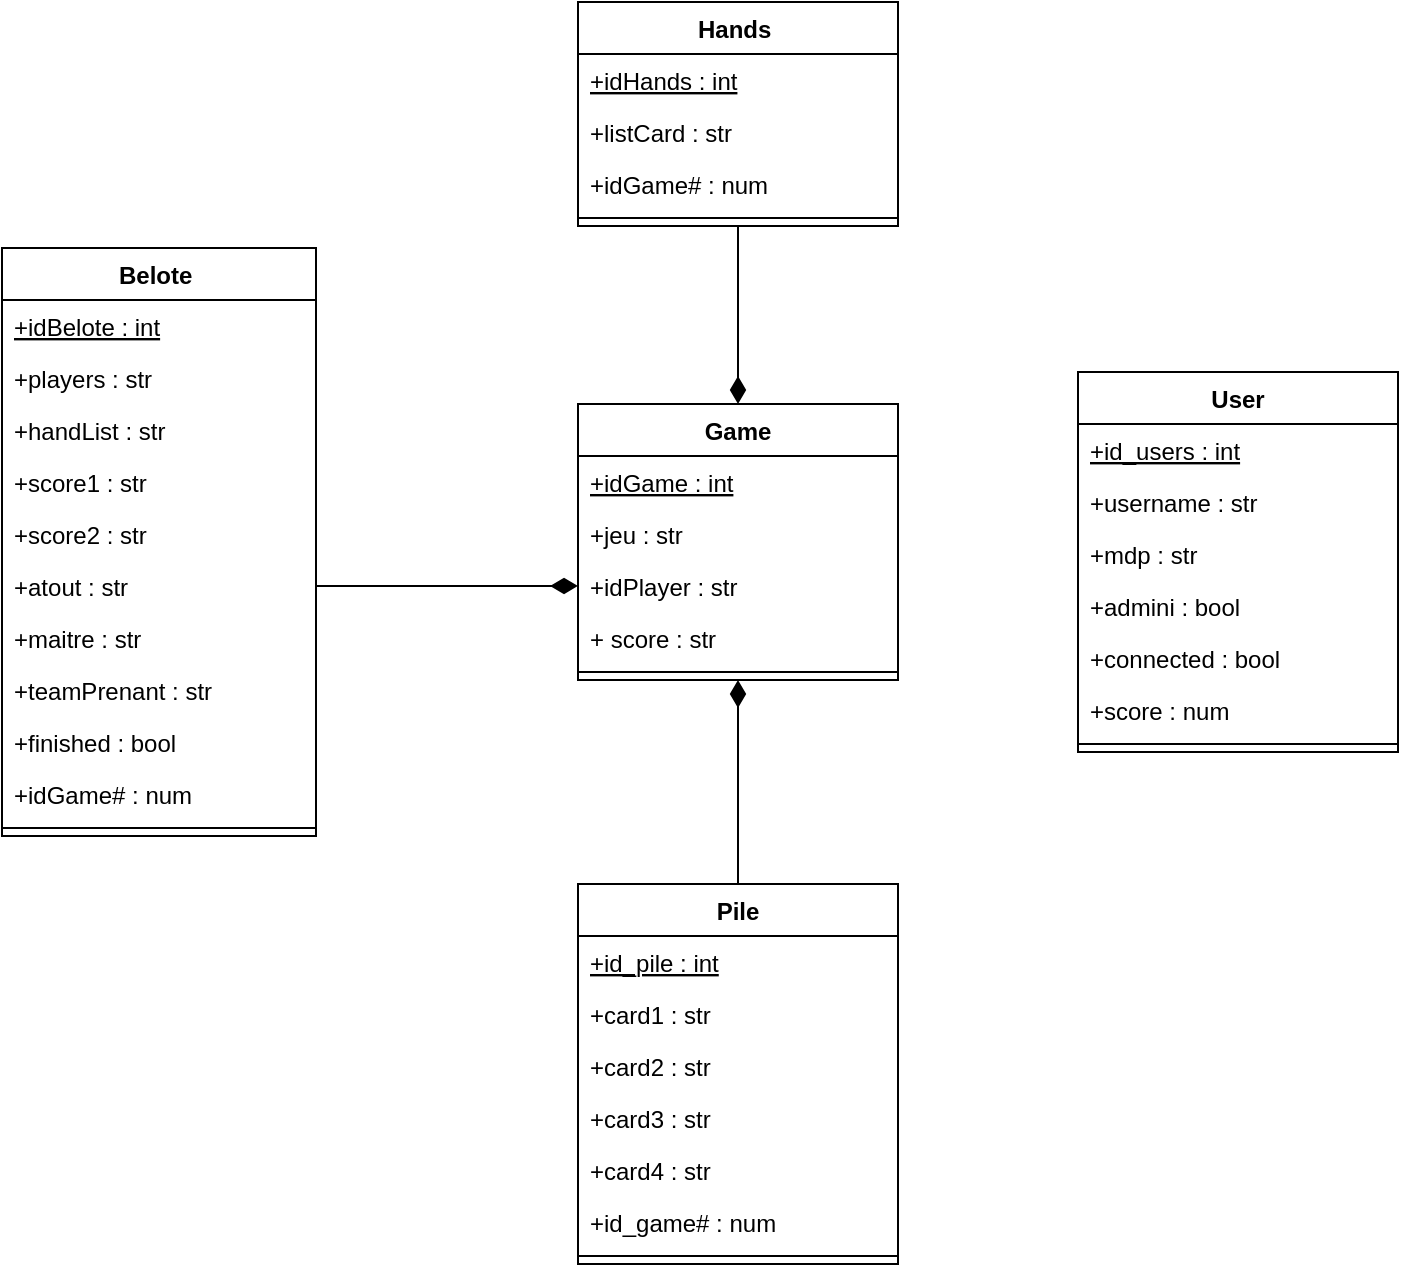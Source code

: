 <mxfile version="13.10.1" type="gitlab">
  <diagram id="E4JDXxAftSGhgSe4BWAQ" name="Page-1">
    <mxGraphModel dx="1125" dy="643" grid="0" gridSize="10" guides="1" tooltips="1" connect="1" arrows="1" fold="1" page="1" pageScale="1" pageWidth="827" pageHeight="1169" background="#FFFFFF" math="0" shadow="0">
      <root>
        <mxCell id="0" />
        <mxCell id="1" parent="0" />
        <mxCell id="VY6u_KLALRmGJ1KkaPaQ-12" value="User" style="swimlane;fontStyle=1;align=center;verticalAlign=top;childLayout=stackLayout;horizontal=1;startSize=26;horizontalStack=0;resizeParent=1;resizeParentMax=0;resizeLast=0;collapsible=1;marginBottom=0;" parent="1" vertex="1">
          <mxGeometry x="606" y="207" width="160" height="190" as="geometry" />
        </mxCell>
        <mxCell id="VY6u_KLALRmGJ1KkaPaQ-13" value="+id_users : int" style="text;strokeColor=none;fillColor=none;align=left;verticalAlign=top;spacingLeft=4;spacingRight=4;overflow=hidden;rotatable=0;points=[[0,0.5],[1,0.5]];portConstraint=eastwest;fontStyle=4" parent="VY6u_KLALRmGJ1KkaPaQ-12" vertex="1">
          <mxGeometry y="26" width="160" height="26" as="geometry" />
        </mxCell>
        <mxCell id="VY6u_KLALRmGJ1KkaPaQ-14" value="+username : str" style="text;strokeColor=none;fillColor=none;align=left;verticalAlign=top;spacingLeft=4;spacingRight=4;overflow=hidden;rotatable=0;points=[[0,0.5],[1,0.5]];portConstraint=eastwest;" parent="VY6u_KLALRmGJ1KkaPaQ-12" vertex="1">
          <mxGeometry y="52" width="160" height="26" as="geometry" />
        </mxCell>
        <mxCell id="VY6u_KLALRmGJ1KkaPaQ-15" value="+mdp : str" style="text;strokeColor=none;fillColor=none;align=left;verticalAlign=top;spacingLeft=4;spacingRight=4;overflow=hidden;rotatable=0;points=[[0,0.5],[1,0.5]];portConstraint=eastwest;" parent="VY6u_KLALRmGJ1KkaPaQ-12" vertex="1">
          <mxGeometry y="78" width="160" height="26" as="geometry" />
        </mxCell>
        <mxCell id="VY6u_KLALRmGJ1KkaPaQ-17" value="+admini : bool" style="text;strokeColor=none;fillColor=none;align=left;verticalAlign=top;spacingLeft=4;spacingRight=4;overflow=hidden;rotatable=0;points=[[0,0.5],[1,0.5]];portConstraint=eastwest;" parent="VY6u_KLALRmGJ1KkaPaQ-12" vertex="1">
          <mxGeometry y="104" width="160" height="26" as="geometry" />
        </mxCell>
        <mxCell id="VY6u_KLALRmGJ1KkaPaQ-18" value="+connected : bool" style="text;strokeColor=none;fillColor=none;align=left;verticalAlign=top;spacingLeft=4;spacingRight=4;overflow=hidden;rotatable=0;points=[[0,0.5],[1,0.5]];portConstraint=eastwest;" parent="VY6u_KLALRmGJ1KkaPaQ-12" vertex="1">
          <mxGeometry y="130" width="160" height="26" as="geometry" />
        </mxCell>
        <mxCell id="VY6u_KLALRmGJ1KkaPaQ-19" value="+score : num" style="text;strokeColor=none;fillColor=none;align=left;verticalAlign=top;spacingLeft=4;spacingRight=4;overflow=hidden;rotatable=0;points=[[0,0.5],[1,0.5]];portConstraint=eastwest;" parent="VY6u_KLALRmGJ1KkaPaQ-12" vertex="1">
          <mxGeometry y="156" width="160" height="26" as="geometry" />
        </mxCell>
        <mxCell id="VY6u_KLALRmGJ1KkaPaQ-16" value="" style="line;strokeWidth=1;fillColor=none;align=left;verticalAlign=middle;spacingTop=-1;spacingLeft=3;spacingRight=3;rotatable=0;labelPosition=right;points=[];portConstraint=eastwest;" parent="VY6u_KLALRmGJ1KkaPaQ-12" vertex="1">
          <mxGeometry y="182" width="160" height="8" as="geometry" />
        </mxCell>
        <mxCell id="VY6u_KLALRmGJ1KkaPaQ-46" style="edgeStyle=orthogonalEdgeStyle;rounded=0;orthogonalLoop=1;jettySize=auto;html=1;exitX=0.5;exitY=0;exitDx=0;exitDy=0;endArrow=diamondThin;endFill=1;startSize=13;endSize=11;entryX=0.5;entryY=1;entryDx=0;entryDy=0;" parent="1" source="VY6u_KLALRmGJ1KkaPaQ-20" edge="1" target="VY6u_KLALRmGJ1KkaPaQ-28">
          <mxGeometry relative="1" as="geometry">
            <mxPoint x="600" y="320" as="targetPoint" />
          </mxGeometry>
        </mxCell>
        <mxCell id="VY6u_KLALRmGJ1KkaPaQ-20" value="Pile" style="swimlane;fontStyle=1;align=center;verticalAlign=top;childLayout=stackLayout;horizontal=1;startSize=26;horizontalStack=0;resizeParent=1;resizeParentMax=0;resizeLast=0;collapsible=1;marginBottom=0;" parent="1" vertex="1">
          <mxGeometry x="356" y="463" width="160" height="190" as="geometry" />
        </mxCell>
        <mxCell id="VY6u_KLALRmGJ1KkaPaQ-21" value="+id_pile : int" style="text;strokeColor=none;fillColor=none;align=left;verticalAlign=top;spacingLeft=4;spacingRight=4;overflow=hidden;rotatable=0;points=[[0,0.5],[1,0.5]];portConstraint=eastwest;fontStyle=4" parent="VY6u_KLALRmGJ1KkaPaQ-20" vertex="1">
          <mxGeometry y="26" width="160" height="26" as="geometry" />
        </mxCell>
        <mxCell id="VY6u_KLALRmGJ1KkaPaQ-22" value="+card1 : str" style="text;strokeColor=none;fillColor=none;align=left;verticalAlign=top;spacingLeft=4;spacingRight=4;overflow=hidden;rotatable=0;points=[[0,0.5],[1,0.5]];portConstraint=eastwest;" parent="VY6u_KLALRmGJ1KkaPaQ-20" vertex="1">
          <mxGeometry y="52" width="160" height="26" as="geometry" />
        </mxCell>
        <mxCell id="VY6u_KLALRmGJ1KkaPaQ-23" value="+card2 : str" style="text;strokeColor=none;fillColor=none;align=left;verticalAlign=top;spacingLeft=4;spacingRight=4;overflow=hidden;rotatable=0;points=[[0,0.5],[1,0.5]];portConstraint=eastwest;" parent="VY6u_KLALRmGJ1KkaPaQ-20" vertex="1">
          <mxGeometry y="78" width="160" height="26" as="geometry" />
        </mxCell>
        <mxCell id="VY6u_KLALRmGJ1KkaPaQ-24" value="+card3 : str" style="text;strokeColor=none;fillColor=none;align=left;verticalAlign=top;spacingLeft=4;spacingRight=4;overflow=hidden;rotatable=0;points=[[0,0.5],[1,0.5]];portConstraint=eastwest;" parent="VY6u_KLALRmGJ1KkaPaQ-20" vertex="1">
          <mxGeometry y="104" width="160" height="26" as="geometry" />
        </mxCell>
        <mxCell id="VY6u_KLALRmGJ1KkaPaQ-25" value="+card4 : str" style="text;strokeColor=none;fillColor=none;align=left;verticalAlign=top;spacingLeft=4;spacingRight=4;overflow=hidden;rotatable=0;points=[[0,0.5],[1,0.5]];portConstraint=eastwest;" parent="VY6u_KLALRmGJ1KkaPaQ-20" vertex="1">
          <mxGeometry y="130" width="160" height="26" as="geometry" />
        </mxCell>
        <mxCell id="VY6u_KLALRmGJ1KkaPaQ-26" value="+id_game# : num" style="text;strokeColor=none;fillColor=none;align=left;verticalAlign=top;spacingLeft=4;spacingRight=4;overflow=hidden;rotatable=0;points=[[0,0.5],[1,0.5]];portConstraint=eastwest;" parent="VY6u_KLALRmGJ1KkaPaQ-20" vertex="1">
          <mxGeometry y="156" width="160" height="26" as="geometry" />
        </mxCell>
        <mxCell id="VY6u_KLALRmGJ1KkaPaQ-27" value="" style="line;strokeWidth=1;fillColor=none;align=left;verticalAlign=middle;spacingTop=-1;spacingLeft=3;spacingRight=3;rotatable=0;labelPosition=right;points=[];portConstraint=eastwest;" parent="VY6u_KLALRmGJ1KkaPaQ-20" vertex="1">
          <mxGeometry y="182" width="160" height="8" as="geometry" />
        </mxCell>
        <mxCell id="VY6u_KLALRmGJ1KkaPaQ-28" value="Game" style="swimlane;fontStyle=1;align=center;verticalAlign=top;childLayout=stackLayout;horizontal=1;startSize=26;horizontalStack=0;resizeParent=1;resizeParentMax=0;resizeLast=0;collapsible=1;marginBottom=0;" parent="1" vertex="1">
          <mxGeometry x="356" y="223" width="160" height="138" as="geometry" />
        </mxCell>
        <mxCell id="VY6u_KLALRmGJ1KkaPaQ-29" value="+idGame : int" style="text;strokeColor=none;fillColor=none;align=left;verticalAlign=top;spacingLeft=4;spacingRight=4;overflow=hidden;rotatable=0;points=[[0,0.5],[1,0.5]];portConstraint=eastwest;fontStyle=4" parent="VY6u_KLALRmGJ1KkaPaQ-28" vertex="1">
          <mxGeometry y="26" width="160" height="26" as="geometry" />
        </mxCell>
        <mxCell id="VY6u_KLALRmGJ1KkaPaQ-31" value="+jeu : str" style="text;strokeColor=none;fillColor=none;align=left;verticalAlign=top;spacingLeft=4;spacingRight=4;overflow=hidden;rotatable=0;points=[[0,0.5],[1,0.5]];portConstraint=eastwest;" parent="VY6u_KLALRmGJ1KkaPaQ-28" vertex="1">
          <mxGeometry y="52" width="160" height="26" as="geometry" />
        </mxCell>
        <mxCell id="VY6u_KLALRmGJ1KkaPaQ-33" value="+idPlayer : str" style="text;strokeColor=none;fillColor=none;align=left;verticalAlign=top;spacingLeft=4;spacingRight=4;overflow=hidden;rotatable=0;points=[[0,0.5],[1,0.5]];portConstraint=eastwest;" parent="VY6u_KLALRmGJ1KkaPaQ-28" vertex="1">
          <mxGeometry y="78" width="160" height="26" as="geometry" />
        </mxCell>
        <mxCell id="VY6u_KLALRmGJ1KkaPaQ-45" value="+ score : str" style="text;strokeColor=none;fillColor=none;align=left;verticalAlign=top;spacingLeft=4;spacingRight=4;overflow=hidden;rotatable=0;points=[[0,0.5],[1,0.5]];portConstraint=eastwest;" parent="VY6u_KLALRmGJ1KkaPaQ-28" vertex="1">
          <mxGeometry y="104" width="160" height="26" as="geometry" />
        </mxCell>
        <mxCell id="VY6u_KLALRmGJ1KkaPaQ-35" value="" style="line;strokeWidth=1;fillColor=none;align=left;verticalAlign=middle;spacingTop=-1;spacingLeft=3;spacingRight=3;rotatable=0;labelPosition=right;points=[];portConstraint=eastwest;" parent="VY6u_KLALRmGJ1KkaPaQ-28" vertex="1">
          <mxGeometry y="130" width="160" height="8" as="geometry" />
        </mxCell>
        <mxCell id="leWnv5EmiwXQDPmBygbS-26" style="edgeStyle=orthogonalEdgeStyle;rounded=0;orthogonalLoop=1;jettySize=auto;html=1;exitX=0.5;exitY=1;exitDx=0;exitDy=0;endArrow=diamondThin;endFill=1;endSize=11;" edge="1" parent="1" source="kOmoFQf2lRaYkd67qWO3-1" target="VY6u_KLALRmGJ1KkaPaQ-28">
          <mxGeometry relative="1" as="geometry" />
        </mxCell>
        <mxCell id="kOmoFQf2lRaYkd67qWO3-1" value="Hands " style="swimlane;fontStyle=1;align=center;verticalAlign=top;childLayout=stackLayout;horizontal=1;startSize=26;horizontalStack=0;resizeParent=1;resizeParentMax=0;resizeLast=0;collapsible=1;marginBottom=0;" parent="1" vertex="1">
          <mxGeometry x="356" y="22" width="160" height="112" as="geometry" />
        </mxCell>
        <mxCell id="kOmoFQf2lRaYkd67qWO3-2" value="+idHands : int" style="text;strokeColor=none;fillColor=none;align=left;verticalAlign=top;spacingLeft=4;spacingRight=4;overflow=hidden;rotatable=0;points=[[0,0.5],[1,0.5]];portConstraint=eastwest;fontStyle=4" parent="kOmoFQf2lRaYkd67qWO3-1" vertex="1">
          <mxGeometry y="26" width="160" height="26" as="geometry" />
        </mxCell>
        <mxCell id="kOmoFQf2lRaYkd67qWO3-3" value="+listCard : str" style="text;strokeColor=none;fillColor=none;align=left;verticalAlign=top;spacingLeft=4;spacingRight=4;overflow=hidden;rotatable=0;points=[[0,0.5],[1,0.5]];portConstraint=eastwest;" parent="kOmoFQf2lRaYkd67qWO3-1" vertex="1">
          <mxGeometry y="52" width="160" height="26" as="geometry" />
        </mxCell>
        <mxCell id="leWnv5EmiwXQDPmBygbS-25" value="+idGame# : num" style="text;strokeColor=none;fillColor=none;align=left;verticalAlign=top;spacingLeft=4;spacingRight=4;overflow=hidden;rotatable=0;points=[[0,0.5],[1,0.5]];portConstraint=eastwest;" vertex="1" parent="kOmoFQf2lRaYkd67qWO3-1">
          <mxGeometry y="78" width="160" height="26" as="geometry" />
        </mxCell>
        <mxCell id="kOmoFQf2lRaYkd67qWO3-8" value="" style="line;strokeWidth=1;fillColor=none;align=left;verticalAlign=middle;spacingTop=-1;spacingLeft=3;spacingRight=3;rotatable=0;labelPosition=right;points=[];portConstraint=eastwest;" parent="kOmoFQf2lRaYkd67qWO3-1" vertex="1">
          <mxGeometry y="104" width="160" height="8" as="geometry" />
        </mxCell>
        <mxCell id="leWnv5EmiwXQDPmBygbS-1" value="Belote " style="swimlane;fontStyle=1;align=center;verticalAlign=top;childLayout=stackLayout;horizontal=1;startSize=26;horizontalStack=0;resizeParent=1;resizeParentMax=0;resizeLast=0;collapsible=1;marginBottom=0;" vertex="1" parent="1">
          <mxGeometry x="68" y="145" width="157" height="294" as="geometry" />
        </mxCell>
        <mxCell id="leWnv5EmiwXQDPmBygbS-2" value="+idBelote : int" style="text;strokeColor=none;fillColor=none;align=left;verticalAlign=top;spacingLeft=4;spacingRight=4;overflow=hidden;rotatable=0;points=[[0,0.5],[1,0.5]];portConstraint=eastwest;fontStyle=4" vertex="1" parent="leWnv5EmiwXQDPmBygbS-1">
          <mxGeometry y="26" width="157" height="26" as="geometry" />
        </mxCell>
        <mxCell id="leWnv5EmiwXQDPmBygbS-3" value="+players : str" style="text;strokeColor=none;fillColor=none;align=left;verticalAlign=top;spacingLeft=4;spacingRight=4;overflow=hidden;rotatable=0;points=[[0,0.5],[1,0.5]];portConstraint=eastwest;" vertex="1" parent="leWnv5EmiwXQDPmBygbS-1">
          <mxGeometry y="52" width="157" height="26" as="geometry" />
        </mxCell>
        <mxCell id="leWnv5EmiwXQDPmBygbS-17" value="+handList : str" style="text;strokeColor=none;fillColor=none;align=left;verticalAlign=top;spacingLeft=4;spacingRight=4;overflow=hidden;rotatable=0;points=[[0,0.5],[1,0.5]];portConstraint=eastwest;" vertex="1" parent="leWnv5EmiwXQDPmBygbS-1">
          <mxGeometry y="78" width="157" height="26" as="geometry" />
        </mxCell>
        <mxCell id="leWnv5EmiwXQDPmBygbS-18" value="+score1 : str" style="text;strokeColor=none;fillColor=none;align=left;verticalAlign=top;spacingLeft=4;spacingRight=4;overflow=hidden;rotatable=0;points=[[0,0.5],[1,0.5]];portConstraint=eastwest;" vertex="1" parent="leWnv5EmiwXQDPmBygbS-1">
          <mxGeometry y="104" width="157" height="26" as="geometry" />
        </mxCell>
        <mxCell id="leWnv5EmiwXQDPmBygbS-19" value="+score2 : str" style="text;strokeColor=none;fillColor=none;align=left;verticalAlign=top;spacingLeft=4;spacingRight=4;overflow=hidden;rotatable=0;points=[[0,0.5],[1,0.5]];portConstraint=eastwest;" vertex="1" parent="leWnv5EmiwXQDPmBygbS-1">
          <mxGeometry y="130" width="157" height="26" as="geometry" />
        </mxCell>
        <mxCell id="leWnv5EmiwXQDPmBygbS-20" value="+atout : str" style="text;strokeColor=none;fillColor=none;align=left;verticalAlign=top;spacingLeft=4;spacingRight=4;overflow=hidden;rotatable=0;points=[[0,0.5],[1,0.5]];portConstraint=eastwest;" vertex="1" parent="leWnv5EmiwXQDPmBygbS-1">
          <mxGeometry y="156" width="157" height="26" as="geometry" />
        </mxCell>
        <mxCell id="leWnv5EmiwXQDPmBygbS-21" value="+maitre : str" style="text;strokeColor=none;fillColor=none;align=left;verticalAlign=top;spacingLeft=4;spacingRight=4;overflow=hidden;rotatable=0;points=[[0,0.5],[1,0.5]];portConstraint=eastwest;" vertex="1" parent="leWnv5EmiwXQDPmBygbS-1">
          <mxGeometry y="182" width="157" height="26" as="geometry" />
        </mxCell>
        <mxCell id="leWnv5EmiwXQDPmBygbS-22" value="+teamPrenant : str" style="text;strokeColor=none;fillColor=none;align=left;verticalAlign=top;spacingLeft=4;spacingRight=4;overflow=hidden;rotatable=0;points=[[0,0.5],[1,0.5]];portConstraint=eastwest;" vertex="1" parent="leWnv5EmiwXQDPmBygbS-1">
          <mxGeometry y="208" width="157" height="26" as="geometry" />
        </mxCell>
        <mxCell id="leWnv5EmiwXQDPmBygbS-23" value="+finished : bool" style="text;strokeColor=none;fillColor=none;align=left;verticalAlign=top;spacingLeft=4;spacingRight=4;overflow=hidden;rotatable=0;points=[[0,0.5],[1,0.5]];portConstraint=eastwest;" vertex="1" parent="leWnv5EmiwXQDPmBygbS-1">
          <mxGeometry y="234" width="157" height="26" as="geometry" />
        </mxCell>
        <mxCell id="leWnv5EmiwXQDPmBygbS-24" value="+idGame# : num" style="text;strokeColor=none;fillColor=none;align=left;verticalAlign=top;spacingLeft=4;spacingRight=4;overflow=hidden;rotatable=0;points=[[0,0.5],[1,0.5]];portConstraint=eastwest;" vertex="1" parent="leWnv5EmiwXQDPmBygbS-1">
          <mxGeometry y="260" width="157" height="26" as="geometry" />
        </mxCell>
        <mxCell id="leWnv5EmiwXQDPmBygbS-8" value="" style="line;strokeWidth=1;fillColor=none;align=left;verticalAlign=middle;spacingTop=-1;spacingLeft=3;spacingRight=3;rotatable=0;labelPosition=right;points=[];portConstraint=eastwest;" vertex="1" parent="leWnv5EmiwXQDPmBygbS-1">
          <mxGeometry y="286" width="157" height="8" as="geometry" />
        </mxCell>
        <mxCell id="leWnv5EmiwXQDPmBygbS-28" style="edgeStyle=orthogonalEdgeStyle;rounded=0;orthogonalLoop=1;jettySize=auto;html=1;exitX=1;exitY=0.5;exitDx=0;exitDy=0;entryX=0;entryY=0.5;entryDx=0;entryDy=0;endArrow=diamondThin;endFill=1;startSize=13;endSize=11;" edge="1" parent="1" source="leWnv5EmiwXQDPmBygbS-20" target="VY6u_KLALRmGJ1KkaPaQ-33">
          <mxGeometry relative="1" as="geometry" />
        </mxCell>
      </root>
    </mxGraphModel>
  </diagram>
</mxfile>
